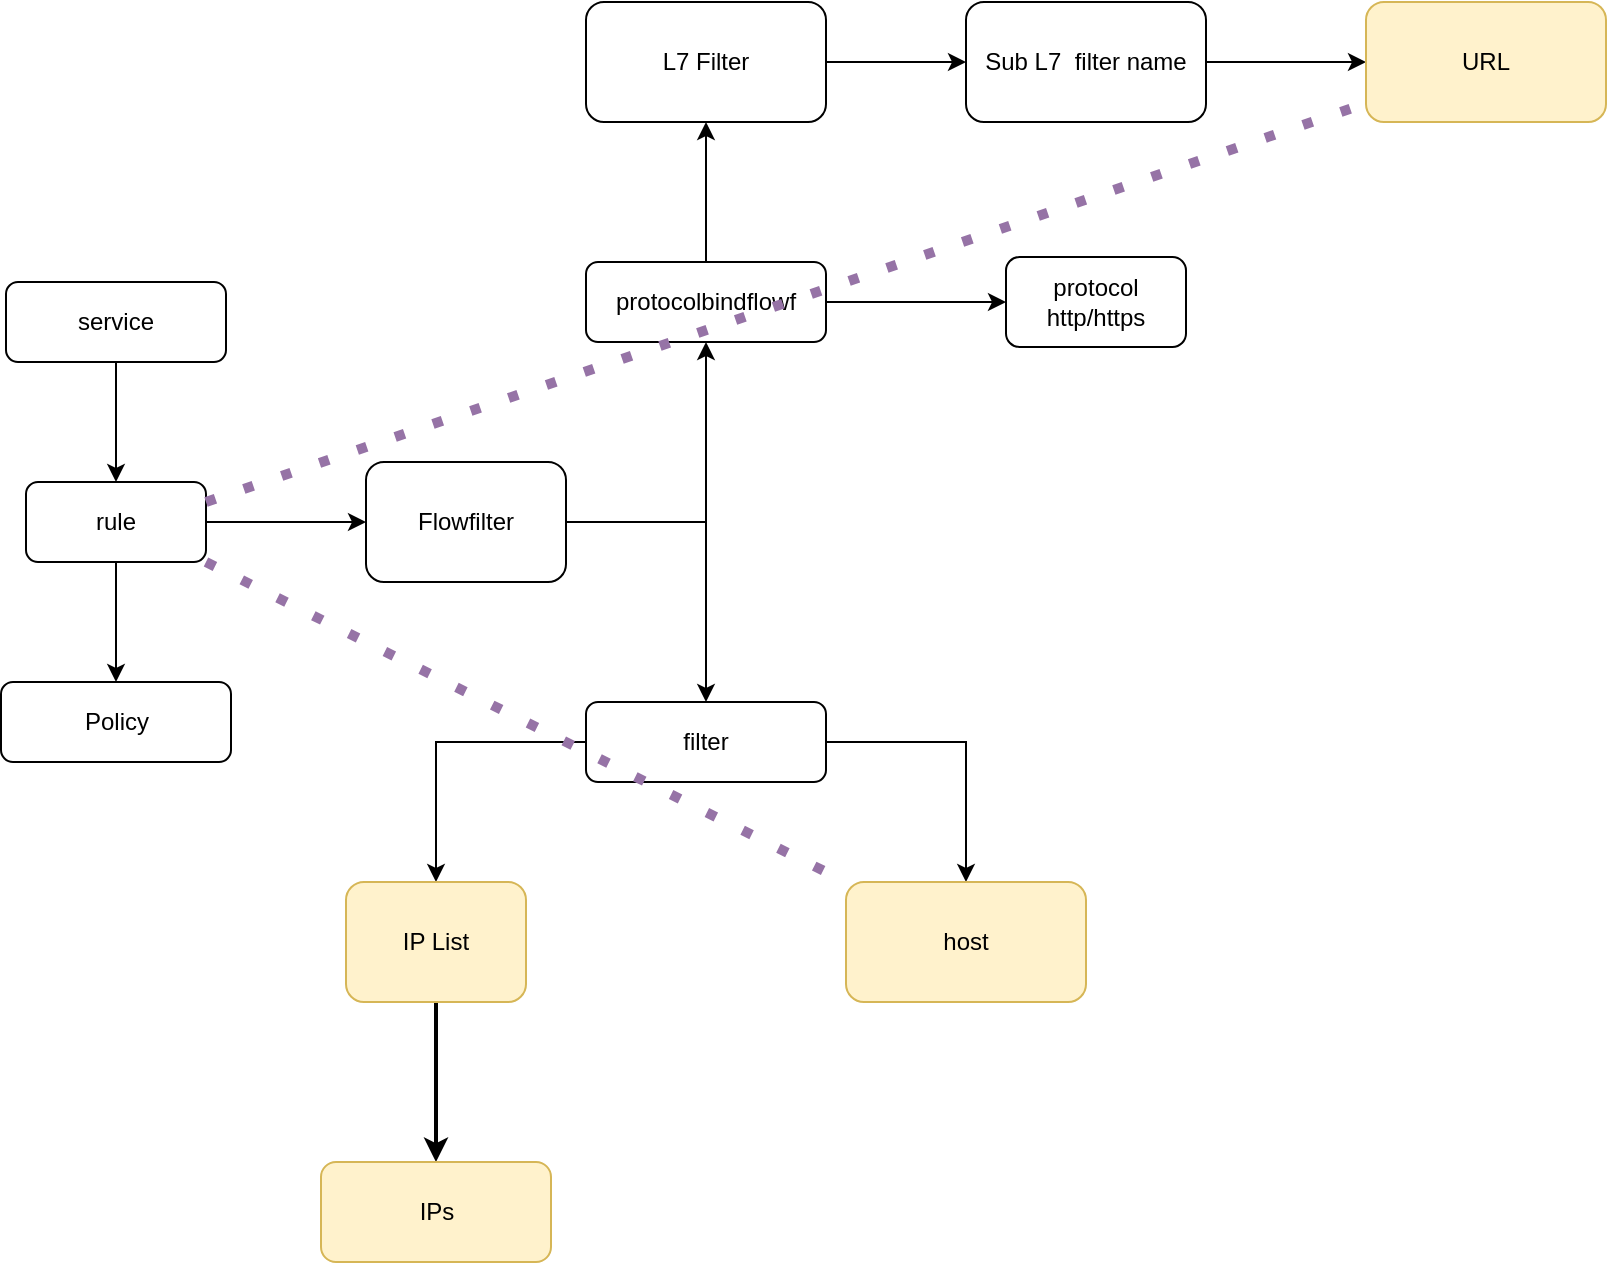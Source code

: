 <mxfile version="14.5.10" type="github">
  <diagram id="6sHJqAay3R81GsYUR5Wr" name="flows">
    <mxGraphModel dx="1102" dy="599" grid="1" gridSize="10" guides="1" tooltips="1" connect="1" arrows="1" fold="1" page="1" pageScale="1" pageWidth="850" pageHeight="1100" math="0" shadow="0">
      <root>
        <mxCell id="0" />
        <mxCell id="1" parent="0" />
        <mxCell id="Y9lrI2mmpuBww7B29OqC-3" value="" style="edgeStyle=orthogonalEdgeStyle;rounded=0;orthogonalLoop=1;jettySize=auto;html=1;" edge="1" parent="1" source="Y9lrI2mmpuBww7B29OqC-1" target="Y9lrI2mmpuBww7B29OqC-2">
          <mxGeometry relative="1" as="geometry" />
        </mxCell>
        <mxCell id="Y9lrI2mmpuBww7B29OqC-21" value="" style="edgeStyle=orthogonalEdgeStyle;rounded=0;orthogonalLoop=1;jettySize=auto;html=1;" edge="1" parent="1" source="Y9lrI2mmpuBww7B29OqC-20" target="Y9lrI2mmpuBww7B29OqC-1">
          <mxGeometry relative="1" as="geometry" />
        </mxCell>
        <mxCell id="Y9lrI2mmpuBww7B29OqC-23" value="" style="edgeStyle=orthogonalEdgeStyle;rounded=0;orthogonalLoop=1;jettySize=auto;html=1;" edge="1" parent="1" source="Y9lrI2mmpuBww7B29OqC-1" target="Y9lrI2mmpuBww7B29OqC-22">
          <mxGeometry relative="1" as="geometry" />
        </mxCell>
        <mxCell id="Y9lrI2mmpuBww7B29OqC-1" value="rule" style="rounded=1;whiteSpace=wrap;html=1;" vertex="1" parent="1">
          <mxGeometry x="40" y="320" width="90" height="40" as="geometry" />
        </mxCell>
        <mxCell id="Y9lrI2mmpuBww7B29OqC-5" value="" style="edgeStyle=orthogonalEdgeStyle;rounded=0;orthogonalLoop=1;jettySize=auto;html=1;" edge="1" parent="1" source="Y9lrI2mmpuBww7B29OqC-2" target="Y9lrI2mmpuBww7B29OqC-4">
          <mxGeometry relative="1" as="geometry" />
        </mxCell>
        <mxCell id="Y9lrI2mmpuBww7B29OqC-7" value="" style="edgeStyle=orthogonalEdgeStyle;rounded=0;orthogonalLoop=1;jettySize=auto;html=1;" edge="1" parent="1" source="Y9lrI2mmpuBww7B29OqC-2" target="Y9lrI2mmpuBww7B29OqC-6">
          <mxGeometry relative="1" as="geometry" />
        </mxCell>
        <mxCell id="Y9lrI2mmpuBww7B29OqC-2" value="Flowfilter" style="rounded=1;whiteSpace=wrap;html=1;" vertex="1" parent="1">
          <mxGeometry x="210" y="310" width="100" height="60" as="geometry" />
        </mxCell>
        <mxCell id="Y9lrI2mmpuBww7B29OqC-17" value="" style="edgeStyle=orthogonalEdgeStyle;rounded=0;orthogonalLoop=1;jettySize=auto;html=1;" edge="1" parent="1" source="Y9lrI2mmpuBww7B29OqC-4" target="Y9lrI2mmpuBww7B29OqC-16">
          <mxGeometry relative="1" as="geometry" />
        </mxCell>
        <mxCell id="Y9lrI2mmpuBww7B29OqC-19" value="" style="edgeStyle=orthogonalEdgeStyle;rounded=0;orthogonalLoop=1;jettySize=auto;html=1;" edge="1" parent="1" source="Y9lrI2mmpuBww7B29OqC-4" target="Y9lrI2mmpuBww7B29OqC-18">
          <mxGeometry relative="1" as="geometry" />
        </mxCell>
        <mxCell id="Y9lrI2mmpuBww7B29OqC-4" value="filter" style="whiteSpace=wrap;html=1;rounded=1;" vertex="1" parent="1">
          <mxGeometry x="320" y="430" width="120" height="40" as="geometry" />
        </mxCell>
        <mxCell id="Y9lrI2mmpuBww7B29OqC-9" value="" style="edgeStyle=orthogonalEdgeStyle;rounded=0;orthogonalLoop=1;jettySize=auto;html=1;" edge="1" parent="1" source="Y9lrI2mmpuBww7B29OqC-6" target="Y9lrI2mmpuBww7B29OqC-8">
          <mxGeometry relative="1" as="geometry" />
        </mxCell>
        <mxCell id="Y9lrI2mmpuBww7B29OqC-15" value="" style="edgeStyle=orthogonalEdgeStyle;rounded=0;orthogonalLoop=1;jettySize=auto;html=1;" edge="1" parent="1" source="Y9lrI2mmpuBww7B29OqC-6" target="Y9lrI2mmpuBww7B29OqC-14">
          <mxGeometry relative="1" as="geometry" />
        </mxCell>
        <mxCell id="Y9lrI2mmpuBww7B29OqC-6" value="protocolbindflowf" style="whiteSpace=wrap;html=1;rounded=1;" vertex="1" parent="1">
          <mxGeometry x="320" y="210" width="120" height="40" as="geometry" />
        </mxCell>
        <mxCell id="Y9lrI2mmpuBww7B29OqC-11" value="" style="edgeStyle=orthogonalEdgeStyle;rounded=0;orthogonalLoop=1;jettySize=auto;html=1;" edge="1" parent="1" source="Y9lrI2mmpuBww7B29OqC-8" target="Y9lrI2mmpuBww7B29OqC-10">
          <mxGeometry relative="1" as="geometry" />
        </mxCell>
        <mxCell id="Y9lrI2mmpuBww7B29OqC-8" value="L7 Filter" style="whiteSpace=wrap;html=1;rounded=1;" vertex="1" parent="1">
          <mxGeometry x="320" y="80" width="120" height="60" as="geometry" />
        </mxCell>
        <mxCell id="Y9lrI2mmpuBww7B29OqC-13" value="" style="edgeStyle=orthogonalEdgeStyle;rounded=0;orthogonalLoop=1;jettySize=auto;html=1;" edge="1" parent="1" source="Y9lrI2mmpuBww7B29OqC-10" target="Y9lrI2mmpuBww7B29OqC-12">
          <mxGeometry relative="1" as="geometry" />
        </mxCell>
        <mxCell id="Y9lrI2mmpuBww7B29OqC-10" value="Sub L7&amp;nbsp; filter name" style="rounded=1;whiteSpace=wrap;html=1;" vertex="1" parent="1">
          <mxGeometry x="510" y="80" width="120" height="60" as="geometry" />
        </mxCell>
        <mxCell id="Y9lrI2mmpuBww7B29OqC-12" value="URL" style="whiteSpace=wrap;html=1;rounded=1;fillColor=#fff2cc;strokeColor=#d6b656;" vertex="1" parent="1">
          <mxGeometry x="710" y="80" width="120" height="60" as="geometry" />
        </mxCell>
        <mxCell id="Y9lrI2mmpuBww7B29OqC-14" value="protocol&lt;br&gt;http/https" style="rounded=1;whiteSpace=wrap;html=1;" vertex="1" parent="1">
          <mxGeometry x="530" y="207.5" width="90" height="45" as="geometry" />
        </mxCell>
        <mxCell id="Y9lrI2mmpuBww7B29OqC-16" value="host" style="whiteSpace=wrap;html=1;rounded=1;fillColor=#fff2cc;strokeColor=#d6b656;" vertex="1" parent="1">
          <mxGeometry x="450" y="520" width="120" height="60" as="geometry" />
        </mxCell>
        <mxCell id="Y9lrI2mmpuBww7B29OqC-35" value="" style="edgeStyle=orthogonalEdgeStyle;curved=1;orthogonalLoop=1;jettySize=auto;html=1;strokeWidth=2;" edge="1" parent="1" source="Y9lrI2mmpuBww7B29OqC-18" target="Y9lrI2mmpuBww7B29OqC-34">
          <mxGeometry relative="1" as="geometry" />
        </mxCell>
        <mxCell id="Y9lrI2mmpuBww7B29OqC-18" value="IP List" style="whiteSpace=wrap;html=1;rounded=1;fillColor=#fff2cc;strokeColor=#d6b656;" vertex="1" parent="1">
          <mxGeometry x="200" y="520" width="90" height="60" as="geometry" />
        </mxCell>
        <mxCell id="Y9lrI2mmpuBww7B29OqC-20" value="service" style="rounded=1;whiteSpace=wrap;html=1;" vertex="1" parent="1">
          <mxGeometry x="30" y="220" width="110" height="40" as="geometry" />
        </mxCell>
        <mxCell id="Y9lrI2mmpuBww7B29OqC-22" value="Policy" style="rounded=1;whiteSpace=wrap;html=1;" vertex="1" parent="1">
          <mxGeometry x="27.5" y="420" width="115" height="40" as="geometry" />
        </mxCell>
        <mxCell id="Y9lrI2mmpuBww7B29OqC-24" value="" style="endArrow=none;dashed=1;html=1;dashPattern=1 3;strokeWidth=5;exitX=1;exitY=0.25;exitDx=0;exitDy=0;rounded=0;fillColor=#e1d5e7;strokeColor=#9673a6;" edge="1" parent="1" source="Y9lrI2mmpuBww7B29OqC-1" target="Y9lrI2mmpuBww7B29OqC-12">
          <mxGeometry width="50" height="50" relative="1" as="geometry">
            <mxPoint x="20" y="340" as="sourcePoint" />
            <mxPoint x="840" y="80" as="targetPoint" />
          </mxGeometry>
        </mxCell>
        <mxCell id="Y9lrI2mmpuBww7B29OqC-25" value="" style="endArrow=none;dashed=1;html=1;dashPattern=1 3;strokeWidth=5;exitX=1;exitY=1;exitDx=0;exitDy=0;rounded=0;fillColor=#e1d5e7;strokeColor=#9673a6;" edge="1" parent="1" source="Y9lrI2mmpuBww7B29OqC-1" target="Y9lrI2mmpuBww7B29OqC-16">
          <mxGeometry width="50" height="50" relative="1" as="geometry">
            <mxPoint x="30" y="350" as="sourcePoint" />
            <mxPoint x="850" y="90" as="targetPoint" />
          </mxGeometry>
        </mxCell>
        <mxCell id="Y9lrI2mmpuBww7B29OqC-34" value="IPs" style="rounded=1;whiteSpace=wrap;html=1;strokeColor=#d6b656;fillColor=#fff2cc;" vertex="1" parent="1">
          <mxGeometry x="187.5" y="660" width="115" height="50" as="geometry" />
        </mxCell>
      </root>
    </mxGraphModel>
  </diagram>
</mxfile>

